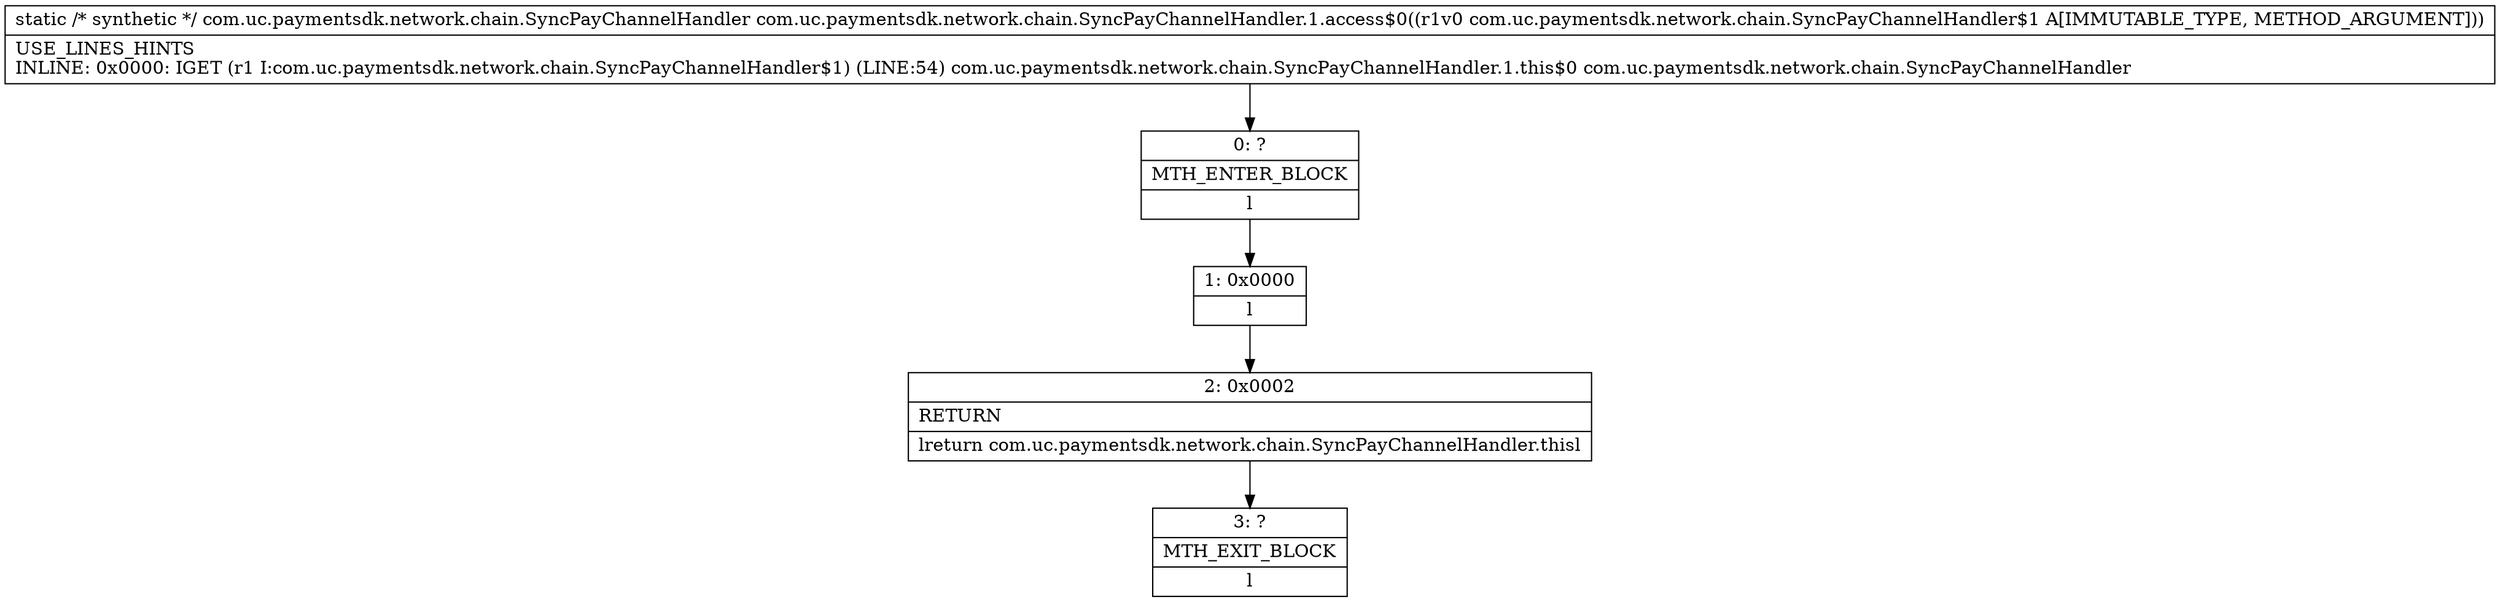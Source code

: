 digraph "CFG forcom.uc.paymentsdk.network.chain.SyncPayChannelHandler.1.access$0(Lcom\/uc\/paymentsdk\/network\/chain\/SyncPayChannelHandler$1;)Lcom\/uc\/paymentsdk\/network\/chain\/SyncPayChannelHandler;" {
Node_0 [shape=record,label="{0\:\ ?|MTH_ENTER_BLOCK\l|l}"];
Node_1 [shape=record,label="{1\:\ 0x0000|l}"];
Node_2 [shape=record,label="{2\:\ 0x0002|RETURN\l|lreturn com.uc.paymentsdk.network.chain.SyncPayChannelHandler.thisl}"];
Node_3 [shape=record,label="{3\:\ ?|MTH_EXIT_BLOCK\l|l}"];
MethodNode[shape=record,label="{static \/* synthetic *\/ com.uc.paymentsdk.network.chain.SyncPayChannelHandler com.uc.paymentsdk.network.chain.SyncPayChannelHandler.1.access$0((r1v0 com.uc.paymentsdk.network.chain.SyncPayChannelHandler$1 A[IMMUTABLE_TYPE, METHOD_ARGUMENT]))  | USE_LINES_HINTS\lINLINE: 0x0000: IGET (r1 I:com.uc.paymentsdk.network.chain.SyncPayChannelHandler$1) (LINE:54) com.uc.paymentsdk.network.chain.SyncPayChannelHandler.1.this$0 com.uc.paymentsdk.network.chain.SyncPayChannelHandler\l}"];
MethodNode -> Node_0;
Node_0 -> Node_1;
Node_1 -> Node_2;
Node_2 -> Node_3;
}

